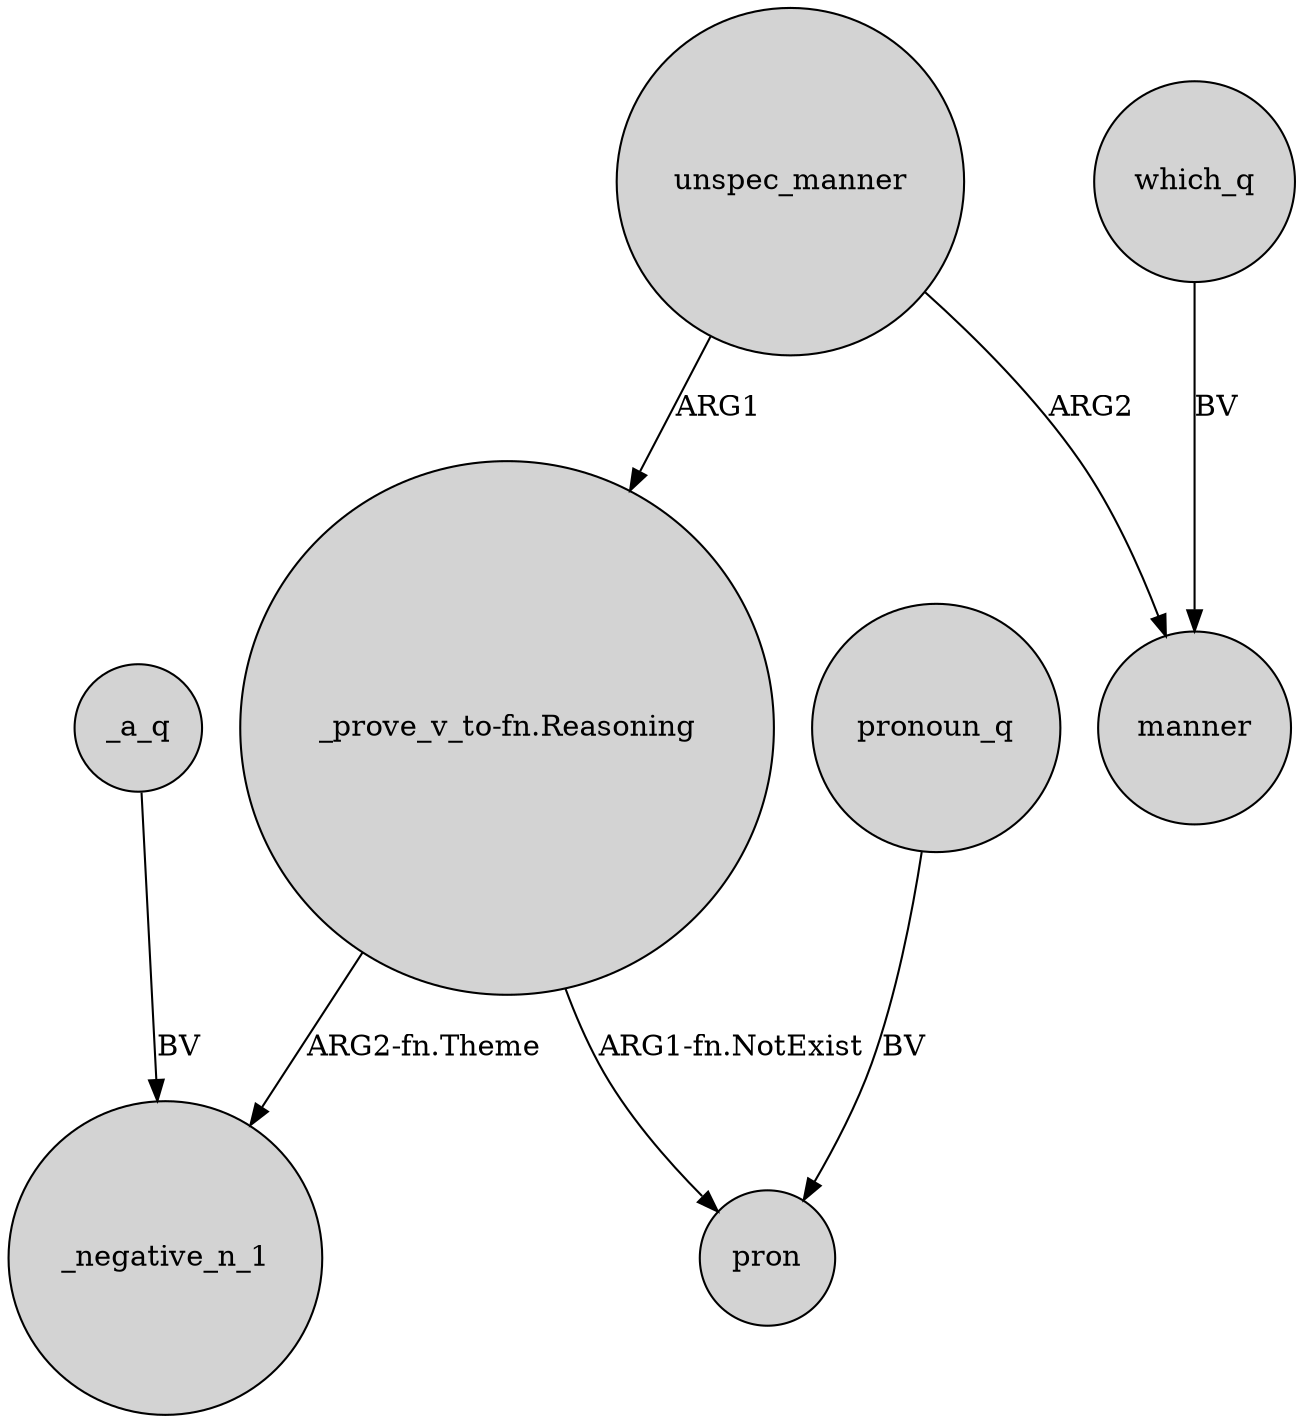 digraph {
	node [shape=circle style=filled]
	"_prove_v_to-fn.Reasoning" -> _negative_n_1 [label="ARG2-fn.Theme"]
	which_q -> manner [label=BV]
	unspec_manner -> "_prove_v_to-fn.Reasoning" [label=ARG1]
	"_prove_v_to-fn.Reasoning" -> pron [label="ARG1-fn.NotExist"]
	unspec_manner -> manner [label=ARG2]
	_a_q -> _negative_n_1 [label=BV]
	pronoun_q -> pron [label=BV]
}
